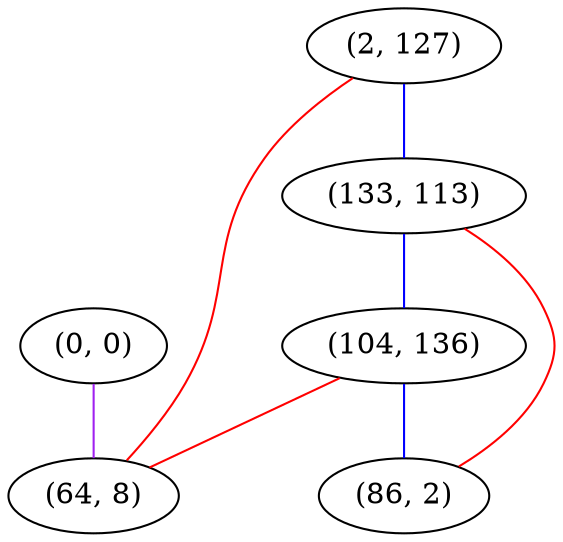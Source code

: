 graph "" {
"(0, 0)";
"(2, 127)";
"(133, 113)";
"(104, 136)";
"(64, 8)";
"(86, 2)";
"(0, 0)" -- "(64, 8)"  [color=purple, key=0, weight=4];
"(2, 127)" -- "(133, 113)"  [color=blue, key=0, weight=3];
"(2, 127)" -- "(64, 8)"  [color=red, key=0, weight=1];
"(133, 113)" -- "(86, 2)"  [color=red, key=0, weight=1];
"(133, 113)" -- "(104, 136)"  [color=blue, key=0, weight=3];
"(104, 136)" -- "(64, 8)"  [color=red, key=0, weight=1];
"(104, 136)" -- "(86, 2)"  [color=blue, key=0, weight=3];
}
